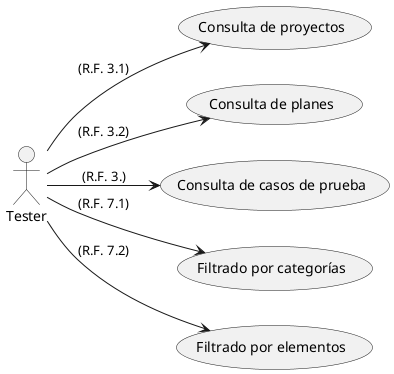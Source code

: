 @startuml Use Case View (3rd priority)
left to right direction
    Tester --> (Consulta de proyectos):  (R.F. 3.1)
    Tester --> (Consulta de planes):  (R.F. 3.2)
    Tester --> (Consulta de casos de prueba):  (R.F. 3.)
    Tester --> (Filtrado por categorías):  (R.F. 7.1)
    Tester --> (Filtrado por elementos):  (R.F. 7.2)
@enduml